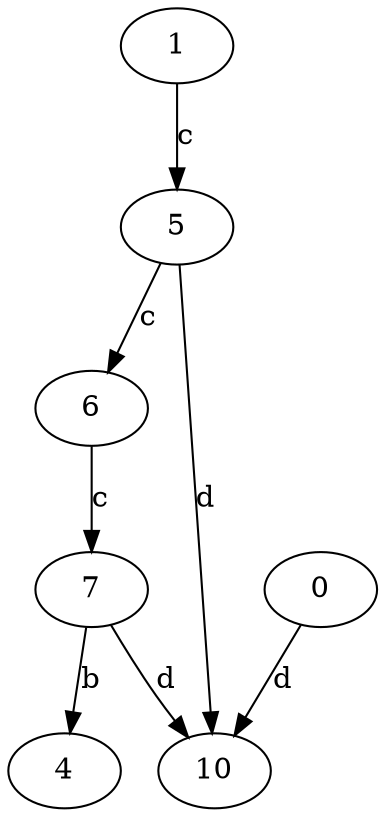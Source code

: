 strict digraph  {
1;
0;
4;
5;
6;
7;
10;
1 -> 5  [label=c];
0 -> 10  [label=d];
5 -> 6  [label=c];
5 -> 10  [label=d];
6 -> 7  [label=c];
7 -> 4  [label=b];
7 -> 10  [label=d];
}
